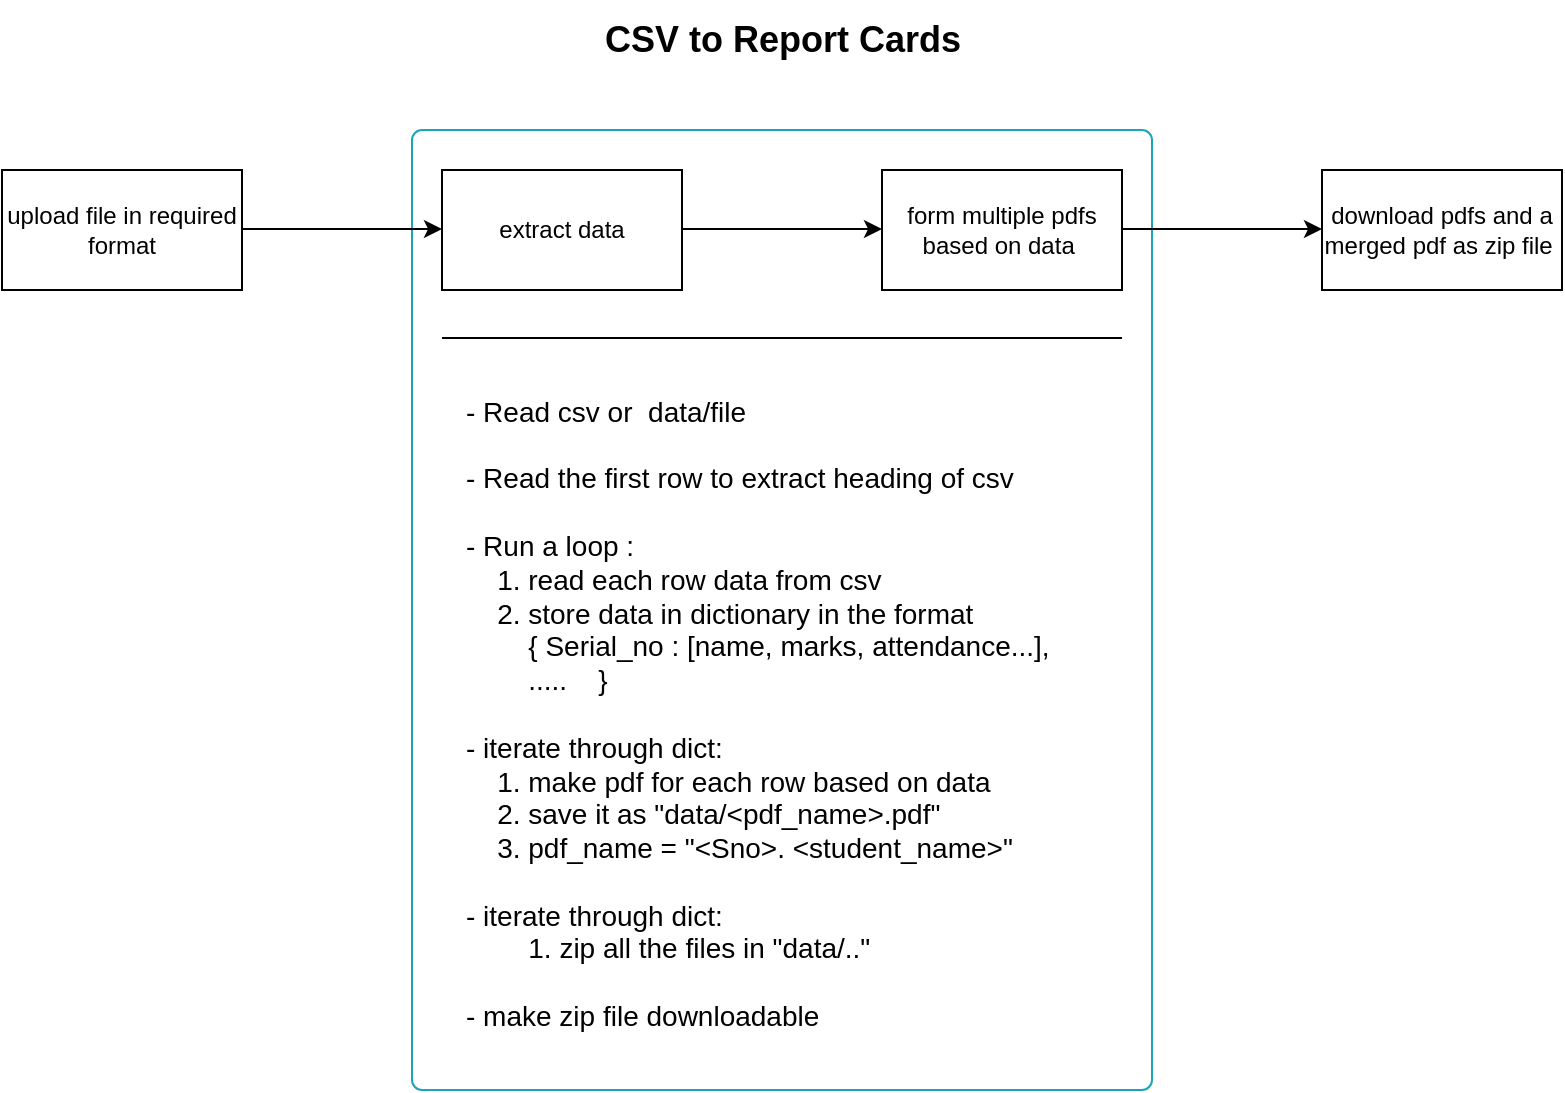 <mxfile version="22.1.21" type="github">
  <diagram name="Page-1" id="flXdw0ZDYopJzzMctq2Y">
    <mxGraphModel dx="1208" dy="661" grid="1" gridSize="10" guides="1" tooltips="1" connect="1" arrows="1" fold="1" page="1" pageScale="1" pageWidth="850" pageHeight="1100" background="none" math="0" shadow="0">
      <root>
        <mxCell id="0" />
        <mxCell id="1" parent="0" />
        <mxCell id="ikfDMRuxyZGmHwGliPjW-6" value="" style="html=1;shadow=0;dashed=0;shape=mxgraph.bootstrap.rrect;rSize=5;strokeColor=#1CA5B8;strokeWidth=1;fillColor=none;fontColor=#1CA5B8;whiteSpace=wrap;align=center;verticalAlign=middle;spacingLeft=0;fontStyle=0;fontSize=16;spacing=5;" vertex="1" parent="1">
          <mxGeometry x="240" y="100" width="370" height="480" as="geometry" />
        </mxCell>
        <mxCell id="xSmLFiMG89OINPueHMhB-1" value="&lt;font style=&quot;font-size: 18px;&quot;&gt;&lt;b style=&quot;&quot;&gt;CSV to Report Cards&lt;/b&gt;&lt;/font&gt;" style="text;html=1;align=center;verticalAlign=middle;resizable=0;points=[];autosize=1;strokeColor=none;fillColor=none;" parent="1" vertex="1">
          <mxGeometry x="325" y="35" width="200" height="40" as="geometry" />
        </mxCell>
        <mxCell id="xSmLFiMG89OINPueHMhB-2" value="upload file in required format" style="whiteSpace=wrap;html=1;" parent="1" vertex="1">
          <mxGeometry x="35" y="120" width="120" height="60" as="geometry" />
        </mxCell>
        <mxCell id="xSmLFiMG89OINPueHMhB-3" value="" style="edgeStyle=none;orthogonalLoop=1;jettySize=auto;html=1;rounded=0;" parent="1" edge="1">
          <mxGeometry width="100" relative="1" as="geometry">
            <mxPoint x="155" y="149.5" as="sourcePoint" />
            <mxPoint x="255" y="149.5" as="targetPoint" />
            <Array as="points" />
          </mxGeometry>
        </mxCell>
        <mxCell id="xSmLFiMG89OINPueHMhB-4" value="extract data" style="whiteSpace=wrap;html=1;" parent="1" vertex="1">
          <mxGeometry x="255" y="120" width="120" height="60" as="geometry" />
        </mxCell>
        <mxCell id="xSmLFiMG89OINPueHMhB-6" value="" style="edgeStyle=none;orthogonalLoop=1;jettySize=auto;html=1;rounded=0;" parent="1" edge="1">
          <mxGeometry width="100" relative="1" as="geometry">
            <mxPoint x="375" y="149.5" as="sourcePoint" />
            <mxPoint x="475" y="149.5" as="targetPoint" />
            <Array as="points" />
          </mxGeometry>
        </mxCell>
        <mxCell id="xSmLFiMG89OINPueHMhB-7" value="form multiple pdfs based on data&amp;nbsp;" style="whiteSpace=wrap;html=1;" parent="1" vertex="1">
          <mxGeometry x="475" y="120" width="120" height="60" as="geometry" />
        </mxCell>
        <mxCell id="ikfDMRuxyZGmHwGliPjW-3" value="&lt;font style=&quot;font-size: 14px;&quot;&gt;&lt;br&gt;&lt;br&gt;- Read csv or&amp;nbsp; data/file&lt;br&gt;&lt;br&gt;- Read the first row to extract heading of csv&lt;br&gt;&lt;br&gt;- Run a loop :&lt;br&gt;&lt;span style=&quot;&quot;&gt;&lt;span style=&quot;&quot;&gt;&lt;span style=&quot;white-space: pre;&quot;&gt;&amp;nbsp;&amp;nbsp;&amp;nbsp;&amp;nbsp;&lt;/span&gt;&lt;/span&gt;1. read each row data from csv&lt;br&gt;&lt;span style=&quot;&quot;&gt;&lt;span style=&quot;white-space: pre;&quot;&gt;&amp;nbsp;&amp;nbsp;&amp;nbsp;&amp;nbsp;&lt;/span&gt;&lt;/span&gt;2. store data in dictionary in the format&lt;br&gt;&lt;/span&gt;&lt;span style=&quot;&quot;&gt;&lt;span style=&quot;white-space: pre;&quot;&gt;&amp;nbsp;&amp;nbsp;&amp;nbsp;&amp;nbsp;&lt;/span&gt;&lt;/span&gt;&lt;span style=&quot;&quot;&gt;&lt;span style=&quot;white-space: pre;&quot;&gt;&amp;nbsp;&amp;nbsp;&amp;nbsp;&amp;nbsp;&lt;/span&gt;&lt;/span&gt;{ Serial_no : [name, marks, attendance...],&lt;br&gt;&lt;span style=&quot;&quot;&gt;&lt;span style=&quot;white-space: pre;&quot;&gt;&amp;nbsp;&amp;nbsp;&amp;nbsp;&amp;nbsp;&lt;/span&gt;&lt;/span&gt;&lt;span style=&quot;&quot;&gt;&lt;span style=&quot;white-space: pre;&quot;&gt;&amp;nbsp;&amp;nbsp;&amp;nbsp;&amp;nbsp;&lt;/span&gt;&lt;/span&gt;.....&lt;span style=&quot;&quot;&gt;&lt;span style=&quot;white-space: pre;&quot;&gt;&amp;nbsp;&amp;nbsp;&amp;nbsp;&amp;nbsp;&lt;/span&gt;&lt;/span&gt;}&amp;nbsp;&lt;br&gt;&lt;br&gt;- iterate through dict:&lt;br&gt;&lt;span style=&quot;&quot;&gt;&lt;span style=&quot;white-space: pre;&quot;&gt;&amp;nbsp;&amp;nbsp;&amp;nbsp;&amp;nbsp;&lt;/span&gt;&lt;/span&gt;1. make pdf for each row based on data&lt;br&gt;&lt;span style=&quot;&quot;&gt;&lt;span style=&quot;white-space: pre;&quot;&gt;&amp;nbsp;&amp;nbsp;&amp;nbsp;&amp;nbsp;&lt;/span&gt;&lt;/span&gt;2. save it as &quot;data/&amp;lt;pdf_name&amp;gt;.pdf&quot;&lt;br&gt;&lt;span style=&quot;&quot;&gt;&lt;span style=&quot;white-space: pre;&quot;&gt;&amp;nbsp;&amp;nbsp;&amp;nbsp;&amp;nbsp;&lt;/span&gt;&lt;/span&gt;3. pdf_name = &quot;&amp;lt;Sno&amp;gt;. &amp;lt;student_name&amp;gt;&quot;&lt;br&gt;&lt;br&gt;- iterate through dict:&lt;br&gt;&lt;span style=&quot;white-space: pre;&quot;&gt;&#x9;&lt;/span&gt;1. zip all the files in &quot;data/..&quot;&lt;br&gt;&lt;br&gt;- make zip file downloadable&lt;br&gt;&lt;/font&gt;" style="text;html=1;align=left;verticalAlign=middle;resizable=0;points=[];autosize=1;strokeColor=none;fillColor=none;" vertex="1" parent="1">
          <mxGeometry x="265" y="190" width="320" height="370" as="geometry" />
        </mxCell>
        <mxCell id="xSmLFiMG89OINPueHMhB-9" value="" style="edgeStyle=none;orthogonalLoop=1;jettySize=auto;html=1;rounded=0;" parent="1" edge="1">
          <mxGeometry width="100" relative="1" as="geometry">
            <mxPoint x="595" y="149.5" as="sourcePoint" />
            <mxPoint x="695" y="149.5" as="targetPoint" />
            <Array as="points" />
          </mxGeometry>
        </mxCell>
        <mxCell id="xSmLFiMG89OINPueHMhB-10" value="download pdfs and a merged pdf as zip file&amp;nbsp;" style="whiteSpace=wrap;html=1;" parent="1" vertex="1">
          <mxGeometry x="695" y="120" width="120" height="60" as="geometry" />
        </mxCell>
        <mxCell id="ikfDMRuxyZGmHwGliPjW-8" value="" style="line;strokeWidth=1;fillColor=none;align=left;verticalAlign=middle;spacingTop=-1;spacingLeft=3;spacingRight=3;rotatable=0;labelPosition=right;points=[];portConstraint=eastwest;strokeColor=inherit;" vertex="1" parent="1">
          <mxGeometry x="255" y="200" width="340" height="8" as="geometry" />
        </mxCell>
      </root>
    </mxGraphModel>
  </diagram>
</mxfile>
